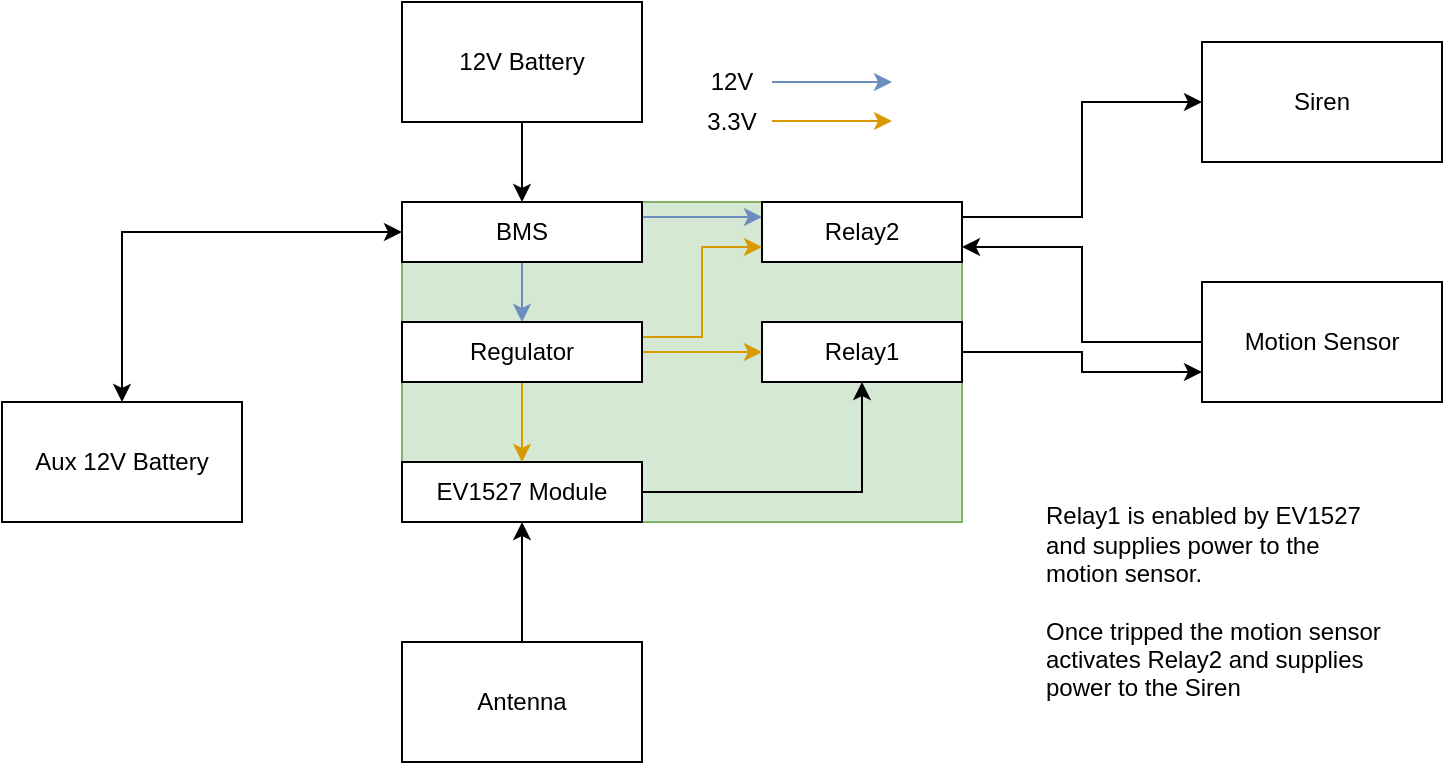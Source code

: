 <mxfile version="13.8.2" type="github">
  <diagram id="VFYkWOyQrFgfCgSsyagO" name="Overview">
    <mxGraphModel dx="774" dy="548" grid="1" gridSize="10" guides="1" tooltips="1" connect="1" arrows="1" fold="1" page="1" pageScale="1" pageWidth="850" pageHeight="1100" math="0" shadow="0">
      <root>
        <mxCell id="0" />
        <mxCell id="1" parent="0" />
        <mxCell id="4uYYf8xD5izp8TEkNXEM-1" value="Siren" style="rounded=0;whiteSpace=wrap;html=1;" vertex="1" parent="1">
          <mxGeometry x="640" y="300" width="120" height="60" as="geometry" />
        </mxCell>
        <mxCell id="4uYYf8xD5izp8TEkNXEM-16" style="edgeStyle=orthogonalEdgeStyle;rounded=0;orthogonalLoop=1;jettySize=auto;html=1;exitX=0.5;exitY=1;exitDx=0;exitDy=0;entryX=0.5;entryY=0;entryDx=0;entryDy=0;startArrow=none;startFill=0;endArrow=classic;endFill=1;" edge="1" parent="1" source="4uYYf8xD5izp8TEkNXEM-2" target="4uYYf8xD5izp8TEkNXEM-3">
          <mxGeometry relative="1" as="geometry" />
        </mxCell>
        <mxCell id="4uYYf8xD5izp8TEkNXEM-2" value="12V Battery" style="rounded=0;whiteSpace=wrap;html=1;" vertex="1" parent="1">
          <mxGeometry x="240" y="280" width="120" height="60" as="geometry" />
        </mxCell>
        <mxCell id="4uYYf8xD5izp8TEkNXEM-4" value="Aux 12V Battery" style="rounded=0;whiteSpace=wrap;html=1;" vertex="1" parent="1">
          <mxGeometry x="40" y="480" width="120" height="60" as="geometry" />
        </mxCell>
        <mxCell id="4uYYf8xD5izp8TEkNXEM-7" value="" style="group" vertex="1" connectable="0" parent="1">
          <mxGeometry x="240" y="380" width="280" height="160" as="geometry" />
        </mxCell>
        <mxCell id="4uYYf8xD5izp8TEkNXEM-5" value="" style="rounded=0;whiteSpace=wrap;html=1;fillColor=#d5e8d4;strokeColor=#82b366;" vertex="1" parent="4uYYf8xD5izp8TEkNXEM-7">
          <mxGeometry width="280" height="160" as="geometry" />
        </mxCell>
        <mxCell id="4uYYf8xD5izp8TEkNXEM-23" style="edgeStyle=orthogonalEdgeStyle;rounded=0;orthogonalLoop=1;jettySize=auto;html=1;exitX=1;exitY=0.25;exitDx=0;exitDy=0;entryX=0;entryY=0.25;entryDx=0;entryDy=0;startArrow=none;startFill=0;endArrow=classic;endFill=1;fillColor=#dae8fc;strokeColor=#6c8ebf;" edge="1" parent="4uYYf8xD5izp8TEkNXEM-7" source="4uYYf8xD5izp8TEkNXEM-3" target="4uYYf8xD5izp8TEkNXEM-10">
          <mxGeometry relative="1" as="geometry" />
        </mxCell>
        <mxCell id="4uYYf8xD5izp8TEkNXEM-30" style="edgeStyle=orthogonalEdgeStyle;rounded=0;orthogonalLoop=1;jettySize=auto;html=1;exitX=0.5;exitY=1;exitDx=0;exitDy=0;entryX=0.5;entryY=0;entryDx=0;entryDy=0;startArrow=none;startFill=0;endArrow=classic;endFill=1;fillColor=#dae8fc;strokeColor=#6c8ebf;" edge="1" parent="4uYYf8xD5izp8TEkNXEM-7" source="4uYYf8xD5izp8TEkNXEM-3" target="4uYYf8xD5izp8TEkNXEM-22">
          <mxGeometry relative="1" as="geometry" />
        </mxCell>
        <mxCell id="4uYYf8xD5izp8TEkNXEM-3" value="BMS" style="rounded=0;whiteSpace=wrap;html=1;" vertex="1" parent="4uYYf8xD5izp8TEkNXEM-7">
          <mxGeometry width="120" height="30" as="geometry" />
        </mxCell>
        <mxCell id="4uYYf8xD5izp8TEkNXEM-8" value="Relay1" style="rounded=0;whiteSpace=wrap;html=1;" vertex="1" parent="4uYYf8xD5izp8TEkNXEM-7">
          <mxGeometry x="180" y="60" width="100" height="30" as="geometry" />
        </mxCell>
        <mxCell id="4uYYf8xD5izp8TEkNXEM-10" value="Relay2" style="rounded=0;whiteSpace=wrap;html=1;" vertex="1" parent="4uYYf8xD5izp8TEkNXEM-7">
          <mxGeometry x="180" width="100" height="30" as="geometry" />
        </mxCell>
        <mxCell id="4uYYf8xD5izp8TEkNXEM-32" style="edgeStyle=orthogonalEdgeStyle;rounded=0;orthogonalLoop=1;jettySize=auto;html=1;exitX=1;exitY=0.5;exitDx=0;exitDy=0;entryX=0.5;entryY=1;entryDx=0;entryDy=0;startArrow=none;startFill=0;endArrow=classic;endFill=1;" edge="1" parent="4uYYf8xD5izp8TEkNXEM-7" source="4uYYf8xD5izp8TEkNXEM-9" target="4uYYf8xD5izp8TEkNXEM-8">
          <mxGeometry relative="1" as="geometry" />
        </mxCell>
        <mxCell id="4uYYf8xD5izp8TEkNXEM-9" value="EV1527 Module" style="rounded=0;whiteSpace=wrap;html=1;" vertex="1" parent="4uYYf8xD5izp8TEkNXEM-7">
          <mxGeometry y="130" width="120" height="30" as="geometry" />
        </mxCell>
        <mxCell id="4uYYf8xD5izp8TEkNXEM-24" style="edgeStyle=orthogonalEdgeStyle;rounded=0;orthogonalLoop=1;jettySize=auto;html=1;exitX=1;exitY=0.25;exitDx=0;exitDy=0;entryX=0;entryY=0.75;entryDx=0;entryDy=0;startArrow=none;startFill=0;endArrow=classic;endFill=1;fillColor=#ffe6cc;strokeColor=#d79b00;" edge="1" parent="4uYYf8xD5izp8TEkNXEM-7" source="4uYYf8xD5izp8TEkNXEM-22" target="4uYYf8xD5izp8TEkNXEM-10">
          <mxGeometry relative="1" as="geometry" />
        </mxCell>
        <mxCell id="4uYYf8xD5izp8TEkNXEM-25" style="edgeStyle=orthogonalEdgeStyle;rounded=0;orthogonalLoop=1;jettySize=auto;html=1;exitX=1;exitY=0.5;exitDx=0;exitDy=0;entryX=0;entryY=0.5;entryDx=0;entryDy=0;startArrow=none;startFill=0;endArrow=classic;endFill=1;fillColor=#ffe6cc;strokeColor=#d79b00;" edge="1" parent="4uYYf8xD5izp8TEkNXEM-7" source="4uYYf8xD5izp8TEkNXEM-22" target="4uYYf8xD5izp8TEkNXEM-8">
          <mxGeometry relative="1" as="geometry" />
        </mxCell>
        <mxCell id="4uYYf8xD5izp8TEkNXEM-31" style="edgeStyle=orthogonalEdgeStyle;rounded=0;orthogonalLoop=1;jettySize=auto;html=1;exitX=0.5;exitY=1;exitDx=0;exitDy=0;entryX=0.5;entryY=0;entryDx=0;entryDy=0;startArrow=none;startFill=0;endArrow=classic;endFill=1;fillColor=#ffe6cc;strokeColor=#d79b00;" edge="1" parent="4uYYf8xD5izp8TEkNXEM-7" source="4uYYf8xD5izp8TEkNXEM-22" target="4uYYf8xD5izp8TEkNXEM-9">
          <mxGeometry relative="1" as="geometry" />
        </mxCell>
        <mxCell id="4uYYf8xD5izp8TEkNXEM-22" value="Regulator" style="rounded=0;whiteSpace=wrap;html=1;" vertex="1" parent="4uYYf8xD5izp8TEkNXEM-7">
          <mxGeometry y="60" width="120" height="30" as="geometry" />
        </mxCell>
        <mxCell id="4uYYf8xD5izp8TEkNXEM-11" value="Antenna" style="rounded=0;whiteSpace=wrap;html=1;" vertex="1" parent="1">
          <mxGeometry x="240" y="600" width="120" height="60" as="geometry" />
        </mxCell>
        <mxCell id="4uYYf8xD5izp8TEkNXEM-13" style="edgeStyle=orthogonalEdgeStyle;rounded=0;orthogonalLoop=1;jettySize=auto;html=1;exitX=0.5;exitY=1;exitDx=0;exitDy=0;entryX=0.5;entryY=0;entryDx=0;entryDy=0;endArrow=none;endFill=0;startArrow=classic;startFill=1;" edge="1" parent="1" source="4uYYf8xD5izp8TEkNXEM-9" target="4uYYf8xD5izp8TEkNXEM-11">
          <mxGeometry relative="1" as="geometry" />
        </mxCell>
        <mxCell id="4uYYf8xD5izp8TEkNXEM-18" style="edgeStyle=orthogonalEdgeStyle;rounded=0;orthogonalLoop=1;jettySize=auto;html=1;exitX=0;exitY=0.5;exitDx=0;exitDy=0;entryX=1;entryY=0.75;entryDx=0;entryDy=0;startArrow=none;startFill=0;endArrow=classic;endFill=1;" edge="1" parent="1" source="4uYYf8xD5izp8TEkNXEM-14" target="4uYYf8xD5izp8TEkNXEM-10">
          <mxGeometry relative="1" as="geometry" />
        </mxCell>
        <mxCell id="4uYYf8xD5izp8TEkNXEM-14" value="Motion Sensor" style="rounded=0;whiteSpace=wrap;html=1;" vertex="1" parent="1">
          <mxGeometry x="640" y="420" width="120" height="60" as="geometry" />
        </mxCell>
        <mxCell id="4uYYf8xD5izp8TEkNXEM-17" style="edgeStyle=orthogonalEdgeStyle;rounded=0;orthogonalLoop=1;jettySize=auto;html=1;exitX=0;exitY=0.5;exitDx=0;exitDy=0;entryX=0.5;entryY=0;entryDx=0;entryDy=0;startArrow=classic;startFill=1;endArrow=classic;endFill=1;" edge="1" parent="1" source="4uYYf8xD5izp8TEkNXEM-3" target="4uYYf8xD5izp8TEkNXEM-4">
          <mxGeometry relative="1" as="geometry" />
        </mxCell>
        <mxCell id="4uYYf8xD5izp8TEkNXEM-19" style="edgeStyle=orthogonalEdgeStyle;rounded=0;orthogonalLoop=1;jettySize=auto;html=1;exitX=1;exitY=0.25;exitDx=0;exitDy=0;entryX=0;entryY=0.5;entryDx=0;entryDy=0;startArrow=none;startFill=0;endArrow=classic;endFill=1;" edge="1" parent="1" source="4uYYf8xD5izp8TEkNXEM-10" target="4uYYf8xD5izp8TEkNXEM-1">
          <mxGeometry relative="1" as="geometry" />
        </mxCell>
        <mxCell id="4uYYf8xD5izp8TEkNXEM-20" style="edgeStyle=orthogonalEdgeStyle;rounded=0;orthogonalLoop=1;jettySize=auto;html=1;exitX=1;exitY=0.5;exitDx=0;exitDy=0;entryX=0;entryY=0.75;entryDx=0;entryDy=0;startArrow=none;startFill=0;endArrow=classic;endFill=1;" edge="1" parent="1" source="4uYYf8xD5izp8TEkNXEM-8" target="4uYYf8xD5izp8TEkNXEM-14">
          <mxGeometry relative="1" as="geometry" />
        </mxCell>
        <mxCell id="4uYYf8xD5izp8TEkNXEM-21" value="Relay1 is enabled by EV1527 and supplies power to the motion sensor.&lt;br&gt;&lt;br&gt;Once tripped the motion sensor activates Relay2 and supplies power to the Siren" style="text;html=1;strokeColor=none;fillColor=none;align=left;verticalAlign=middle;whiteSpace=wrap;rounded=0;" vertex="1" parent="1">
          <mxGeometry x="560" y="530" width="170" height="100" as="geometry" />
        </mxCell>
        <mxCell id="4uYYf8xD5izp8TEkNXEM-26" style="edgeStyle=orthogonalEdgeStyle;rounded=0;orthogonalLoop=1;jettySize=auto;html=1;exitX=1;exitY=0.25;exitDx=0;exitDy=0;entryX=0;entryY=0.25;entryDx=0;entryDy=0;startArrow=none;startFill=0;endArrow=classic;endFill=1;fillColor=#dae8fc;strokeColor=#6c8ebf;" edge="1" parent="1">
          <mxGeometry relative="1" as="geometry">
            <mxPoint x="425" y="320" as="sourcePoint" />
            <mxPoint x="485" y="320" as="targetPoint" />
          </mxGeometry>
        </mxCell>
        <mxCell id="4uYYf8xD5izp8TEkNXEM-27" style="edgeStyle=orthogonalEdgeStyle;rounded=0;orthogonalLoop=1;jettySize=auto;html=1;exitX=1;exitY=0.5;exitDx=0;exitDy=0;entryX=0;entryY=0.5;entryDx=0;entryDy=0;startArrow=none;startFill=0;endArrow=classic;endFill=1;fillColor=#ffe6cc;strokeColor=#d79b00;" edge="1" parent="1">
          <mxGeometry relative="1" as="geometry">
            <mxPoint x="425" y="339.52" as="sourcePoint" />
            <mxPoint x="485" y="339.52" as="targetPoint" />
          </mxGeometry>
        </mxCell>
        <mxCell id="4uYYf8xD5izp8TEkNXEM-28" value="12V" style="text;html=1;strokeColor=none;fillColor=none;align=center;verticalAlign=middle;whiteSpace=wrap;rounded=0;" vertex="1" parent="1">
          <mxGeometry x="385" y="310" width="40" height="20" as="geometry" />
        </mxCell>
        <mxCell id="4uYYf8xD5izp8TEkNXEM-29" value="3.3V" style="text;html=1;strokeColor=none;fillColor=none;align=center;verticalAlign=middle;whiteSpace=wrap;rounded=0;" vertex="1" parent="1">
          <mxGeometry x="385" y="330" width="40" height="20" as="geometry" />
        </mxCell>
      </root>
    </mxGraphModel>
  </diagram>
</mxfile>
